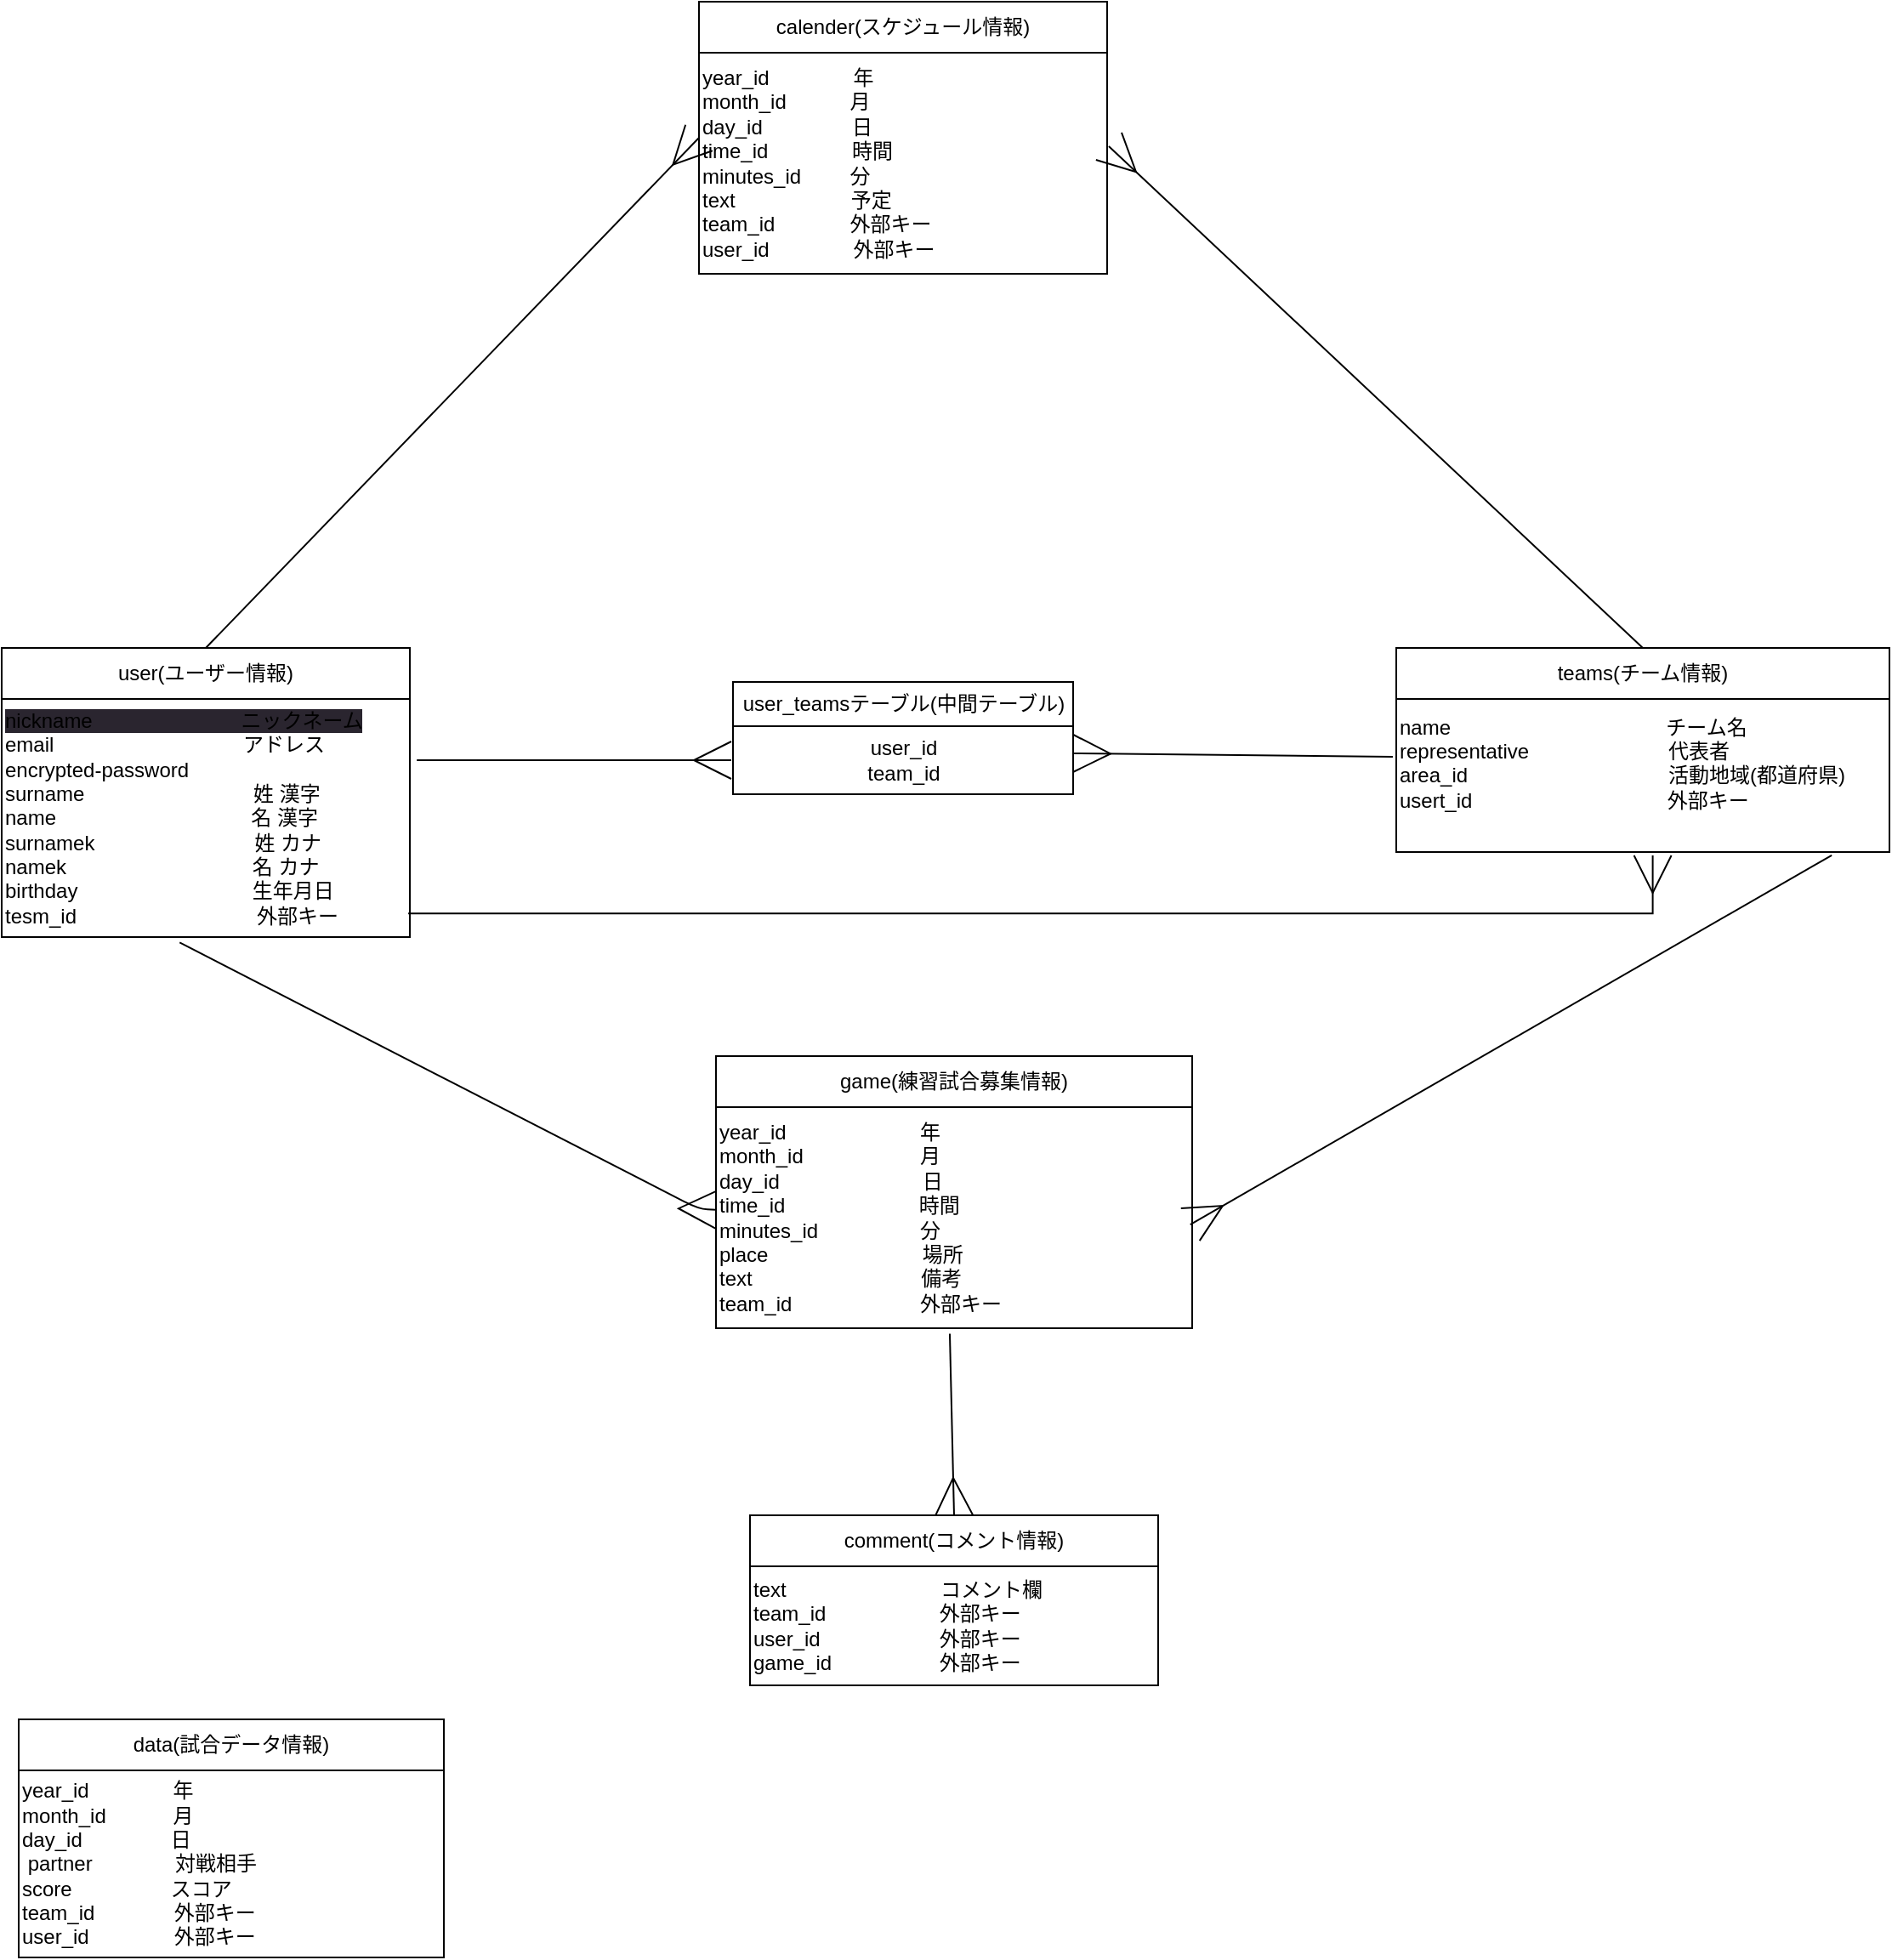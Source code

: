 <mxfile>
    <diagram id="AYQ0Pvg34ma9C97WjBib" name="ページ1">
        <mxGraphModel dx="1813" dy="2831" grid="1" gridSize="10" guides="1" tooltips="1" connect="1" arrows="1" fold="1" page="0" pageScale="1" pageWidth="827" pageHeight="1169" background="none" math="0" shadow="0">
            <root>
                <mxCell id="0"/>
                <mxCell id="1" parent="0"/>
                <mxCell id="EFvc-0R2Grmw_n8zbquN-429" value="user(ユーザー情報)" style="swimlane;fontStyle=0;childLayout=stackLayout;horizontal=1;startSize=30;horizontalStack=0;resizeParent=1;resizeParentMax=0;resizeLast=0;collapsible=1;marginBottom=0;whiteSpace=wrap;html=1;" parent="1" vertex="1">
                    <mxGeometry x="-730" y="-1080" width="240" height="170" as="geometry"/>
                </mxCell>
                <mxCell id="EFvc-0R2Grmw_n8zbquN-469" value="&lt;div style=&quot;&quot;&gt;&lt;span style=&quot;background-color: rgb(42, 37, 47);&quot;&gt;nickname 　　　　　　　ニックネーム&lt;/span&gt;&lt;/div&gt;&lt;span style=&quot;background-color: rgb(42, 37, 47);&quot;&gt;&lt;div style=&quot;&quot;&gt;email 　　　　　　　　　アドレス&lt;/div&gt;&lt;/span&gt;&lt;span style=&quot;background-color: rgb(42, 37, 47);&quot;&gt;&lt;div style=&quot;&quot;&gt;encrypted-password&lt;/div&gt;&lt;/span&gt;&lt;span style=&quot;background-color: rgb(42, 37, 47);&quot;&gt;&lt;div style=&quot;&quot;&gt;surname 　　　　　　　　姓 漢字&lt;/div&gt;&lt;/span&gt;&lt;span style=&quot;background-color: rgb(42, 37, 47);&quot;&gt;&lt;div style=&quot;&quot;&gt;name&amp;nbsp; 　　　　　　　　　名 漢字&lt;/div&gt;&lt;/span&gt;&lt;span style=&quot;background-color: rgb(42, 37, 47);&quot;&gt;&lt;div style=&quot;&quot;&gt;surnamek 　　　　　　　&amp;nbsp; 姓 カナ&lt;/div&gt;&lt;/span&gt;&lt;span style=&quot;background-color: rgb(42, 37, 47);&quot;&gt;&lt;div style=&quot;&quot;&gt;namek 　　　　　　　　&amp;nbsp; &amp;nbsp;名 カナ&lt;/div&gt;&lt;/span&gt;&lt;span style=&quot;background-color: rgb(42, 37, 47);&quot;&gt;&lt;div style=&quot;&quot;&gt;birthday 　　　　　　　　 生年月日&lt;/div&gt;&lt;div style=&quot;&quot;&gt;tesm_id 　　　　　　　　&amp;nbsp; 外部キー&lt;/div&gt;&lt;/span&gt;" style="text;html=1;align=left;verticalAlign=middle;resizable=0;points=[];autosize=1;strokeColor=none;fillColor=none;" parent="EFvc-0R2Grmw_n8zbquN-429" vertex="1">
                    <mxGeometry y="30" width="240" height="140" as="geometry"/>
                </mxCell>
                <mxCell id="EFvc-0R2Grmw_n8zbquN-433" value="teams(チーム情報)" style="swimlane;fontStyle=0;childLayout=stackLayout;horizontal=1;startSize=30;horizontalStack=0;resizeParent=1;resizeParentMax=0;resizeLast=0;collapsible=1;marginBottom=0;whiteSpace=wrap;html=1;" parent="1" vertex="1">
                    <mxGeometry x="90" y="-1080" width="290" height="120" as="geometry"/>
                </mxCell>
                <mxCell id="EFvc-0R2Grmw_n8zbquN-473" value="name&amp;nbsp; 　　　　　　　　　　チーム名&lt;br&gt;representative 　　　　　　&amp;nbsp; 代表者&lt;br&gt;area_id&amp;nbsp; &amp;nbsp;　　　　　　　　　活動地域(都道府県)&lt;br&gt;usert_id 　　　　　　　　　 外部キー&lt;br&gt;&amp;nbsp;" style="text;html=1;align=left;verticalAlign=middle;resizable=0;points=[];autosize=1;strokeColor=none;fillColor=none;" parent="EFvc-0R2Grmw_n8zbquN-433" vertex="1">
                    <mxGeometry y="30" width="290" height="90" as="geometry"/>
                </mxCell>
                <mxCell id="EFvc-0R2Grmw_n8zbquN-438" value="calender(スケジュール情報)" style="swimlane;fontStyle=0;childLayout=stackLayout;horizontal=1;startSize=30;horizontalStack=0;resizeParent=1;resizeParentMax=0;resizeLast=0;collapsible=1;marginBottom=0;whiteSpace=wrap;html=1;" parent="1" vertex="1">
                    <mxGeometry x="-320" y="-1460" width="240" height="160" as="geometry"/>
                </mxCell>
                <mxCell id="EFvc-0R2Grmw_n8zbquN-477" value="year_id 　　　&amp;nbsp; &amp;nbsp;年&lt;br&gt;month_id　　&amp;nbsp; &amp;nbsp; 月&lt;br&gt;day_id　　　&amp;nbsp; &amp;nbsp; &amp;nbsp;日&lt;br&gt;time_id 　　　&amp;nbsp; &amp;nbsp;時間&lt;br&gt;minutes_id&amp;nbsp; 　&amp;nbsp; &amp;nbsp;分&lt;br&gt;text 　　　　&amp;nbsp; &amp;nbsp; &amp;nbsp;予定&lt;br&gt;team_id&amp;nbsp; 　　&amp;nbsp; &amp;nbsp; 外部キー&lt;br&gt;user_id&amp;nbsp; 　　　&amp;nbsp; 外部キー" style="text;html=1;align=left;verticalAlign=middle;resizable=0;points=[];autosize=1;strokeColor=none;fillColor=none;" parent="EFvc-0R2Grmw_n8zbquN-438" vertex="1">
                    <mxGeometry y="30" width="240" height="130" as="geometry"/>
                </mxCell>
                <mxCell id="EFvc-0R2Grmw_n8zbquN-442" value="data(試合データ情報)" style="swimlane;fontStyle=0;childLayout=stackLayout;horizontal=1;startSize=30;horizontalStack=0;resizeParent=1;resizeParentMax=0;resizeLast=0;collapsible=1;marginBottom=0;whiteSpace=wrap;html=1;" parent="1" vertex="1">
                    <mxGeometry x="-720" y="-450" width="250" height="140" as="geometry"/>
                </mxCell>
                <mxCell id="EFvc-0R2Grmw_n8zbquN-481" value="year_id 　　　&amp;nbsp; &amp;nbsp;年&lt;br&gt;month_id　　　 月&lt;br&gt;day_id　&amp;nbsp; &amp;nbsp; &amp;nbsp; &amp;nbsp; &amp;nbsp; &amp;nbsp; 日&lt;br&gt;&amp;nbsp;partner　&amp;nbsp; &amp;nbsp; &amp;nbsp; &amp;nbsp; &amp;nbsp; &amp;nbsp;対戦相手&lt;br&gt;&lt;div style=&quot;&quot;&gt;&lt;span style=&quot;background-color: initial;&quot;&gt;score&lt;/span&gt;&lt;span style=&quot;background-color: initial;&quot;&gt;&amp;nbsp;　　　　&amp;nbsp; スコア&lt;/span&gt;&lt;/div&gt;&lt;div style=&quot;&quot;&gt;team_id&amp;nbsp; &amp;nbsp; &amp;nbsp; &amp;nbsp; &amp;nbsp; &amp;nbsp; &amp;nbsp; 外部キー&lt;span style=&quot;background-color: initial;&quot;&gt;&lt;br&gt;&lt;/span&gt;&lt;/div&gt;&lt;div style=&quot;&quot;&gt;user_id&amp;nbsp; &amp;nbsp; &amp;nbsp; &amp;nbsp; &amp;nbsp; &amp;nbsp; &amp;nbsp; &amp;nbsp;外部キー&lt;/div&gt;" style="text;html=1;align=left;verticalAlign=middle;resizable=0;points=[];autosize=1;strokeColor=none;fillColor=none;" parent="EFvc-0R2Grmw_n8zbquN-442" vertex="1">
                    <mxGeometry y="30" width="250" height="110" as="geometry"/>
                </mxCell>
                <mxCell id="EFvc-0R2Grmw_n8zbquN-446" value="game(練習試合募集情報)" style="swimlane;fontStyle=0;childLayout=stackLayout;horizontal=1;startSize=30;horizontalStack=0;resizeParent=1;resizeParentMax=0;resizeLast=0;collapsible=1;marginBottom=0;whiteSpace=wrap;html=1;" parent="1" vertex="1">
                    <mxGeometry x="-310" y="-840" width="280" height="160" as="geometry"/>
                </mxCell>
                <mxCell id="EFvc-0R2Grmw_n8zbquN-475" value="year_id 　　　　　　 年&lt;br&gt;month_id　&amp;nbsp; &amp;nbsp; &amp;nbsp; &amp;nbsp; &amp;nbsp; &amp;nbsp; &amp;nbsp; &amp;nbsp; &amp;nbsp;月&lt;br&gt;day_id　　　　　　　日&lt;br&gt;time_id 　　　　　　 時間&lt;br&gt;minutes_id&amp;nbsp; &amp;nbsp; &amp;nbsp; &amp;nbsp; &amp;nbsp; &amp;nbsp; &amp;nbsp; &amp;nbsp; &amp;nbsp; 分&lt;br&gt;place　　　　　　　&amp;nbsp; 場所&lt;br&gt;text　　　　　　　　 備考&lt;br&gt;team_id　　　　　　 外部キー" style="text;html=1;align=left;verticalAlign=middle;resizable=0;points=[];autosize=1;strokeColor=none;fillColor=none;" parent="EFvc-0R2Grmw_n8zbquN-446" vertex="1">
                    <mxGeometry y="30" width="280" height="130" as="geometry"/>
                </mxCell>
                <mxCell id="EFvc-0R2Grmw_n8zbquN-450" value="comment(コメント情報)" style="swimlane;fontStyle=0;childLayout=stackLayout;horizontal=1;startSize=30;horizontalStack=0;resizeParent=1;resizeParentMax=0;resizeLast=0;collapsible=1;marginBottom=0;whiteSpace=wrap;html=1;" parent="1" vertex="1">
                    <mxGeometry x="-290" y="-570" width="240" height="100" as="geometry"/>
                </mxCell>
                <mxCell id="EFvc-0R2Grmw_n8zbquN-476" value="text&amp;nbsp; 　　　　　　　コメント欄&lt;br&gt;team_id&amp;nbsp; 　　　　　外部キー&lt;br&gt;user_id 　　　　　&amp;nbsp; 外部キー&lt;br&gt;game_id 　　　　　外部キー&lt;br&gt;" style="text;html=1;align=left;verticalAlign=middle;resizable=0;points=[];autosize=1;strokeColor=none;fillColor=none;" parent="EFvc-0R2Grmw_n8zbquN-450" vertex="1">
                    <mxGeometry y="30" width="240" height="70" as="geometry"/>
                </mxCell>
                <mxCell id="2" value="user_teamsテーブル(中間テーブル)" style="swimlane;fontStyle=0;childLayout=stackLayout;horizontal=1;startSize=26;fillColor=none;horizontalStack=0;resizeParent=1;resizeParentMax=0;resizeLast=0;collapsible=1;marginBottom=0;html=1;" parent="1" vertex="1">
                    <mxGeometry x="-300" y="-1060" width="200" height="66" as="geometry"/>
                </mxCell>
                <mxCell id="6" value="user_id&lt;br&gt;team_id" style="text;html=1;align=center;verticalAlign=middle;resizable=0;points=[];autosize=1;strokeColor=none;fillColor=none;" parent="2" vertex="1">
                    <mxGeometry y="26" width="200" height="40" as="geometry"/>
                </mxCell>
                <mxCell id="7" value="" style="endArrow=ERmany;html=1;exitX=0.5;exitY=0;exitDx=0;exitDy=0;endSize=20;endFill=0;" parent="1" source="EFvc-0R2Grmw_n8zbquN-429" edge="1">
                    <mxGeometry width="50" height="50" relative="1" as="geometry">
                        <mxPoint x="-370" y="-1330" as="sourcePoint"/>
                        <mxPoint x="-320" y="-1380" as="targetPoint"/>
                    </mxGeometry>
                </mxCell>
                <mxCell id="8" value="" style="endArrow=ERmany;html=1;strokeWidth=1;endSize=20;entryX=1.004;entryY=0.423;entryDx=0;entryDy=0;entryPerimeter=0;exitX=0.5;exitY=0;exitDx=0;exitDy=0;endFill=0;" parent="1" source="EFvc-0R2Grmw_n8zbquN-433" target="EFvc-0R2Grmw_n8zbquN-477" edge="1">
                    <mxGeometry width="50" height="50" relative="1" as="geometry">
                        <mxPoint x="-220" y="-1020" as="sourcePoint"/>
                        <mxPoint x="-170" y="-1070" as="targetPoint"/>
                    </mxGeometry>
                </mxCell>
                <mxCell id="9" value="" style="endArrow=ERmany;html=1;strokeWidth=1;endSize=20;entryX=1;entryY=0.4;entryDx=0;entryDy=0;entryPerimeter=0;exitX=-0.007;exitY=0.378;exitDx=0;exitDy=0;exitPerimeter=0;endFill=0;" parent="1" source="EFvc-0R2Grmw_n8zbquN-473" target="6" edge="1">
                    <mxGeometry width="50" height="50" relative="1" as="geometry">
                        <mxPoint x="-30" y="-1020" as="sourcePoint"/>
                        <mxPoint x="20" y="-1070" as="targetPoint"/>
                    </mxGeometry>
                </mxCell>
                <mxCell id="10" value="" style="endArrow=ERmany;html=1;strokeWidth=1;endSize=20;entryX=-0.005;entryY=0.5;entryDx=0;entryDy=0;entryPerimeter=0;exitX=1.017;exitY=0.257;exitDx=0;exitDy=0;exitPerimeter=0;endFill=0;" parent="1" source="EFvc-0R2Grmw_n8zbquN-469" target="6" edge="1">
                    <mxGeometry width="50" height="50" relative="1" as="geometry">
                        <mxPoint x="97.97" y="-1005.98" as="sourcePoint"/>
                        <mxPoint x="-90" y="-1008" as="targetPoint"/>
                    </mxGeometry>
                </mxCell>
                <mxCell id="11" value="" style="edgeStyle=segmentEdgeStyle;endArrow=ERmany;html=1;curved=0;rounded=0;endSize=20;startSize=8;strokeWidth=1;entryX=0.52;entryY=1.022;entryDx=0;entryDy=0;entryPerimeter=0;exitX=0.996;exitY=0.901;exitDx=0;exitDy=0;exitPerimeter=0;endFill=0;" parent="1" source="EFvc-0R2Grmw_n8zbquN-469" target="EFvc-0R2Grmw_n8zbquN-473" edge="1">
                    <mxGeometry width="50" height="50" relative="1" as="geometry">
                        <mxPoint x="-190" y="-800" as="sourcePoint"/>
                        <mxPoint x="130" y="-940" as="targetPoint"/>
                    </mxGeometry>
                </mxCell>
                <mxCell id="12" value="" style="endArrow=ERmany;html=1;entryX=0.996;entryY=0.531;entryDx=0;entryDy=0;entryPerimeter=0;exitX=0.883;exitY=1.021;exitDx=0;exitDy=0;exitPerimeter=0;endFill=0;endSize=20;" edge="1" parent="1" source="EFvc-0R2Grmw_n8zbquN-473" target="EFvc-0R2Grmw_n8zbquN-475">
                    <mxGeometry width="50" height="50" relative="1" as="geometry">
                        <mxPoint x="-70" y="-810" as="sourcePoint"/>
                        <mxPoint x="-10" y="-730" as="targetPoint"/>
                    </mxGeometry>
                </mxCell>
                <mxCell id="13" value="" style="endArrow=ERmany;html=1;exitX=0.436;exitY=1.023;exitDx=0;exitDy=0;exitPerimeter=0;endFill=0;endSize=20;" edge="1" parent="1" source="EFvc-0R2Grmw_n8zbquN-469" target="EFvc-0R2Grmw_n8zbquN-475">
                    <mxGeometry width="50" height="50" relative="1" as="geometry">
                        <mxPoint x="-70" y="-810" as="sourcePoint"/>
                        <mxPoint x="-20" y="-860" as="targetPoint"/>
                        <Array as="points">
                            <mxPoint x="-320" y="-750"/>
                        </Array>
                    </mxGeometry>
                </mxCell>
                <mxCell id="14" value="" style="endArrow=ERmany;html=1;entryX=0.5;entryY=0;entryDx=0;entryDy=0;exitX=0.491;exitY=1.025;exitDx=0;exitDy=0;exitPerimeter=0;endSize=20;endFill=0;" edge="1" parent="1" source="EFvc-0R2Grmw_n8zbquN-475" target="EFvc-0R2Grmw_n8zbquN-450">
                    <mxGeometry width="50" height="50" relative="1" as="geometry">
                        <mxPoint x="-70" y="-810" as="sourcePoint"/>
                        <mxPoint x="-20" y="-860" as="targetPoint"/>
                    </mxGeometry>
                </mxCell>
            </root>
        </mxGraphModel>
    </diagram>
</mxfile>